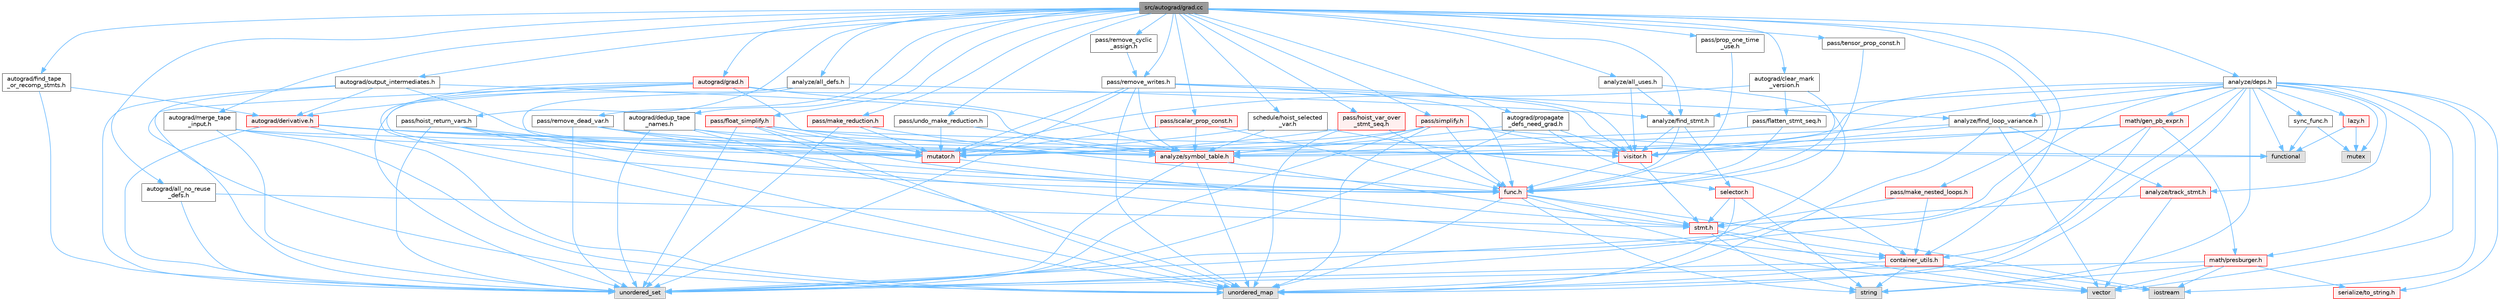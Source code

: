 digraph "src/autograd/grad.cc"
{
 // LATEX_PDF_SIZE
  bgcolor="transparent";
  edge [fontname=Helvetica,fontsize=10,labelfontname=Helvetica,labelfontsize=10];
  node [fontname=Helvetica,fontsize=10,shape=box,height=0.2,width=0.4];
  Node1 [label="src/autograd/grad.cc",height=0.2,width=0.4,color="gray40", fillcolor="grey60", style="filled", fontcolor="black",tooltip=" "];
  Node1 -> Node2 [color="steelblue1",style="solid"];
  Node2 [label="analyze/all_defs.h",height=0.2,width=0.4,color="grey40", fillcolor="white", style="filled",URL="$all__defs_8h.html",tooltip=" "];
  Node2 -> Node3 [color="steelblue1",style="solid"];
  Node3 [label="unordered_set",height=0.2,width=0.4,color="grey60", fillcolor="#E0E0E0", style="filled",tooltip=" "];
  Node2 -> Node4 [color="steelblue1",style="solid"];
  Node4 [label="analyze/find_stmt.h",height=0.2,width=0.4,color="grey40", fillcolor="white", style="filled",URL="$find__stmt_8h.html",tooltip=" "];
  Node4 -> Node5 [color="steelblue1",style="solid"];
  Node5 [label="func.h",height=0.2,width=0.4,color="red", fillcolor="#FFF0F0", style="filled",URL="$func_8h.html",tooltip=" "];
  Node5 -> Node6 [color="steelblue1",style="solid"];
  Node6 [label="iostream",height=0.2,width=0.4,color="grey60", fillcolor="#E0E0E0", style="filled",tooltip=" "];
  Node5 -> Node7 [color="steelblue1",style="solid"];
  Node7 [label="string",height=0.2,width=0.4,color="grey60", fillcolor="#E0E0E0", style="filled",tooltip=" "];
  Node5 -> Node8 [color="steelblue1",style="solid"];
  Node8 [label="unordered_map",height=0.2,width=0.4,color="grey60", fillcolor="#E0E0E0", style="filled",tooltip=" "];
  Node5 -> Node10 [color="steelblue1",style="solid"];
  Node10 [label="vector",height=0.2,width=0.4,color="grey60", fillcolor="#E0E0E0", style="filled",tooltip=" "];
  Node5 -> Node49 [color="steelblue1",style="solid"];
  Node49 [label="stmt.h",height=0.2,width=0.4,color="red", fillcolor="#FFF0F0", style="filled",URL="$stmt_8h.html",tooltip=" "];
  Node49 -> Node7 [color="steelblue1",style="solid"];
  Node49 -> Node10 [color="steelblue1",style="solid"];
  Node49 -> Node33 [color="steelblue1",style="solid"];
  Node33 [label="container_utils.h",height=0.2,width=0.4,color="red", fillcolor="#FFF0F0", style="filled",URL="$container__utils_8h.html",tooltip=" "];
  Node33 -> Node6 [color="steelblue1",style="solid"];
  Node33 -> Node7 [color="steelblue1",style="solid"];
  Node33 -> Node8 [color="steelblue1",style="solid"];
  Node33 -> Node3 [color="steelblue1",style="solid"];
  Node33 -> Node10 [color="steelblue1",style="solid"];
  Node4 -> Node55 [color="steelblue1",style="solid"];
  Node55 [label="selector.h",height=0.2,width=0.4,color="red", fillcolor="#FFF0F0", style="filled",URL="$selector_8h.html",tooltip=" "];
  Node55 -> Node7 [color="steelblue1",style="solid"];
  Node55 -> Node8 [color="steelblue1",style="solid"];
  Node55 -> Node49 [color="steelblue1",style="solid"];
  Node4 -> Node56 [color="steelblue1",style="solid"];
  Node56 [label="visitor.h",height=0.2,width=0.4,color="red", fillcolor="#FFF0F0", style="filled",URL="$visitor_8h.html",tooltip=" "];
  Node56 -> Node5 [color="steelblue1",style="solid"];
  Node56 -> Node49 [color="steelblue1",style="solid"];
  Node2 -> Node33 [color="steelblue1",style="solid"];
  Node1 -> Node61 [color="steelblue1",style="solid"];
  Node61 [label="analyze/all_uses.h",height=0.2,width=0.4,color="grey40", fillcolor="white", style="filled",URL="$all__uses_8h.html",tooltip=" "];
  Node61 -> Node3 [color="steelblue1",style="solid"];
  Node61 -> Node4 [color="steelblue1",style="solid"];
  Node61 -> Node56 [color="steelblue1",style="solid"];
  Node1 -> Node62 [color="steelblue1",style="solid"];
  Node62 [label="analyze/deps.h",height=0.2,width=0.4,color="grey40", fillcolor="white", style="filled",URL="$deps_8h.html",tooltip=" "];
  Node62 -> Node13 [color="steelblue1",style="solid"];
  Node13 [label="functional",height=0.2,width=0.4,color="grey60", fillcolor="#E0E0E0", style="filled",tooltip=" "];
  Node62 -> Node6 [color="steelblue1",style="solid"];
  Node62 -> Node59 [color="steelblue1",style="solid"];
  Node59 [label="mutex",height=0.2,width=0.4,color="grey60", fillcolor="#E0E0E0", style="filled",tooltip=" "];
  Node62 -> Node7 [color="steelblue1",style="solid"];
  Node62 -> Node8 [color="steelblue1",style="solid"];
  Node62 -> Node3 [color="steelblue1",style="solid"];
  Node62 -> Node10 [color="steelblue1",style="solid"];
  Node62 -> Node63 [color="steelblue1",style="solid"];
  Node63 [label="analyze/find_loop_variance.h",height=0.2,width=0.4,color="grey40", fillcolor="white", style="filled",URL="$find__loop__variance_8h.html",tooltip=" "];
  Node63 -> Node8 [color="steelblue1",style="solid"];
  Node63 -> Node10 [color="steelblue1",style="solid"];
  Node63 -> Node64 [color="steelblue1",style="solid"];
  Node64 [label="analyze/symbol_table.h",height=0.2,width=0.4,color="red", fillcolor="#FFF0F0", style="filled",URL="$symbol__table_8h.html",tooltip=" "];
  Node64 -> Node8 [color="steelblue1",style="solid"];
  Node64 -> Node3 [color="steelblue1",style="solid"];
  Node64 -> Node49 [color="steelblue1",style="solid"];
  Node63 -> Node66 [color="steelblue1",style="solid"];
  Node66 [label="analyze/track_stmt.h",height=0.2,width=0.4,color="red", fillcolor="#FFF0F0", style="filled",URL="$track__stmt_8h.html",tooltip=" "];
  Node66 -> Node10 [color="steelblue1",style="solid"];
  Node66 -> Node49 [color="steelblue1",style="solid"];
  Node63 -> Node56 [color="steelblue1",style="solid"];
  Node62 -> Node4 [color="steelblue1",style="solid"];
  Node62 -> Node64 [color="steelblue1",style="solid"];
  Node62 -> Node66 [color="steelblue1",style="solid"];
  Node62 -> Node33 [color="steelblue1",style="solid"];
  Node62 -> Node67 [color="steelblue1",style="solid"];
  Node67 [label="lazy.h",height=0.2,width=0.4,color="red", fillcolor="#FFF0F0", style="filled",URL="$lazy_8h.html",tooltip=" "];
  Node67 -> Node13 [color="steelblue1",style="solid"];
  Node67 -> Node59 [color="steelblue1",style="solid"];
  Node62 -> Node68 [color="steelblue1",style="solid"];
  Node68 [label="math/gen_pb_expr.h",height=0.2,width=0.4,color="red", fillcolor="#FFF0F0", style="filled",URL="$gen__pb__expr_8h.html",tooltip=" "];
  Node68 -> Node8 [color="steelblue1",style="solid"];
  Node68 -> Node3 [color="steelblue1",style="solid"];
  Node68 -> Node64 [color="steelblue1",style="solid"];
  Node68 -> Node70 [color="steelblue1",style="solid"];
  Node70 [label="math/presburger.h",height=0.2,width=0.4,color="red", fillcolor="#FFF0F0", style="filled",URL="$presburger_8h.html",tooltip=" "];
  Node70 -> Node6 [color="steelblue1",style="solid"];
  Node70 -> Node7 [color="steelblue1",style="solid"];
  Node70 -> Node3 [color="steelblue1",style="solid"];
  Node70 -> Node10 [color="steelblue1",style="solid"];
  Node70 -> Node29 [color="steelblue1",style="solid"];
  Node29 [label="serialize/to_string.h",height=0.2,width=0.4,color="red", fillcolor="#FFF0F0", style="filled",URL="$to__string_8h.html",tooltip=" "];
  Node68 -> Node56 [color="steelblue1",style="solid"];
  Node62 -> Node70 [color="steelblue1",style="solid"];
  Node62 -> Node29 [color="steelblue1",style="solid"];
  Node62 -> Node87 [color="steelblue1",style="solid"];
  Node87 [label="sync_func.h",height=0.2,width=0.4,color="grey40", fillcolor="white", style="filled",URL="$sync__func_8h.html",tooltip=" "];
  Node87 -> Node13 [color="steelblue1",style="solid"];
  Node87 -> Node59 [color="steelblue1",style="solid"];
  Node62 -> Node56 [color="steelblue1",style="solid"];
  Node1 -> Node4 [color="steelblue1",style="solid"];
  Node1 -> Node88 [color="steelblue1",style="solid"];
  Node88 [label="autograd/all_no_reuse\l_defs.h",height=0.2,width=0.4,color="grey40", fillcolor="white", style="filled",URL="$all__no__reuse__defs_8h.html",tooltip=" "];
  Node88 -> Node3 [color="steelblue1",style="solid"];
  Node88 -> Node49 [color="steelblue1",style="solid"];
  Node1 -> Node89 [color="steelblue1",style="solid"];
  Node89 [label="autograd/clear_mark\l_version.h",height=0.2,width=0.4,color="grey40", fillcolor="white", style="filled",URL="$clear__mark__version_8h.html",tooltip=" "];
  Node89 -> Node5 [color="steelblue1",style="solid"];
  Node89 -> Node90 [color="steelblue1",style="solid"];
  Node90 [label="mutator.h",height=0.2,width=0.4,color="red", fillcolor="#FFF0F0", style="filled",URL="$mutator_8h.html",tooltip=" "];
  Node90 -> Node49 [color="steelblue1",style="solid"];
  Node89 -> Node91 [color="steelblue1",style="solid"];
  Node91 [label="pass/flatten_stmt_seq.h",height=0.2,width=0.4,color="grey40", fillcolor="white", style="filled",URL="$flatten__stmt__seq_8h.html",tooltip=" "];
  Node91 -> Node5 [color="steelblue1",style="solid"];
  Node91 -> Node90 [color="steelblue1",style="solid"];
  Node1 -> Node92 [color="steelblue1",style="solid"];
  Node92 [label="autograd/dedup_tape\l_names.h",height=0.2,width=0.4,color="grey40", fillcolor="white", style="filled",URL="$dedup__tape__names_8h.html",tooltip=" "];
  Node92 -> Node8 [color="steelblue1",style="solid"];
  Node92 -> Node3 [color="steelblue1",style="solid"];
  Node92 -> Node90 [color="steelblue1",style="solid"];
  Node92 -> Node56 [color="steelblue1",style="solid"];
  Node1 -> Node93 [color="steelblue1",style="solid"];
  Node93 [label="autograd/find_tape\l_or_recomp_stmts.h",height=0.2,width=0.4,color="grey40", fillcolor="white", style="filled",URL="$find__tape__or__recomp__stmts_8h.html",tooltip=" "];
  Node93 -> Node3 [color="steelblue1",style="solid"];
  Node93 -> Node94 [color="steelblue1",style="solid"];
  Node94 [label="autograd/derivative.h",height=0.2,width=0.4,color="red", fillcolor="#FFF0F0", style="filled",URL="$derivative_8h.html",tooltip=" "];
  Node94 -> Node8 [color="steelblue1",style="solid"];
  Node94 -> Node3 [color="steelblue1",style="solid"];
  Node94 -> Node64 [color="steelblue1",style="solid"];
  Node94 -> Node90 [color="steelblue1",style="solid"];
  Node94 -> Node56 [color="steelblue1",style="solid"];
  Node1 -> Node96 [color="steelblue1",style="solid"];
  Node96 [label="autograd/grad.h",height=0.2,width=0.4,color="red", fillcolor="#FFF0F0", style="filled",URL="$grad_8h.html",tooltip=" "];
  Node96 -> Node8 [color="steelblue1",style="solid"];
  Node96 -> Node3 [color="steelblue1",style="solid"];
  Node96 -> Node64 [color="steelblue1",style="solid"];
  Node96 -> Node94 [color="steelblue1",style="solid"];
  Node96 -> Node5 [color="steelblue1",style="solid"];
  Node96 -> Node90 [color="steelblue1",style="solid"];
  Node96 -> Node56 [color="steelblue1",style="solid"];
  Node1 -> Node101 [color="steelblue1",style="solid"];
  Node101 [label="autograd/merge_tape\l_input.h",height=0.2,width=0.4,color="grey40", fillcolor="white", style="filled",URL="$merge__tape__input_8h.html",tooltip=" "];
  Node101 -> Node8 [color="steelblue1",style="solid"];
  Node101 -> Node3 [color="steelblue1",style="solid"];
  Node101 -> Node64 [color="steelblue1",style="solid"];
  Node101 -> Node90 [color="steelblue1",style="solid"];
  Node1 -> Node102 [color="steelblue1",style="solid"];
  Node102 [label="autograd/output_intermediates.h",height=0.2,width=0.4,color="grey40", fillcolor="white", style="filled",URL="$output__intermediates_8h.html",tooltip=" "];
  Node102 -> Node8 [color="steelblue1",style="solid"];
  Node102 -> Node3 [color="steelblue1",style="solid"];
  Node102 -> Node64 [color="steelblue1",style="solid"];
  Node102 -> Node94 [color="steelblue1",style="solid"];
  Node102 -> Node90 [color="steelblue1",style="solid"];
  Node1 -> Node103 [color="steelblue1",style="solid"];
  Node103 [label="autograd/propagate\l_defs_need_grad.h",height=0.2,width=0.4,color="grey40", fillcolor="white", style="filled",URL="$propagate__defs__need__grad_8h.html",tooltip=" "];
  Node103 -> Node3 [color="steelblue1",style="solid"];
  Node103 -> Node64 [color="steelblue1",style="solid"];
  Node103 -> Node33 [color="steelblue1",style="solid"];
  Node103 -> Node56 [color="steelblue1",style="solid"];
  Node1 -> Node33 [color="steelblue1",style="solid"];
  Node1 -> Node104 [color="steelblue1",style="solid"];
  Node104 [label="pass/float_simplify.h",height=0.2,width=0.4,color="red", fillcolor="#FFF0F0", style="filled",URL="$float__simplify_8h.html",tooltip=" "];
  Node104 -> Node13 [color="steelblue1",style="solid"];
  Node104 -> Node8 [color="steelblue1",style="solid"];
  Node104 -> Node3 [color="steelblue1",style="solid"];
  Node104 -> Node64 [color="steelblue1",style="solid"];
  Node104 -> Node5 [color="steelblue1",style="solid"];
  Node104 -> Node90 [color="steelblue1",style="solid"];
  Node1 -> Node106 [color="steelblue1",style="solid"];
  Node106 [label="pass/hoist_return_vars.h",height=0.2,width=0.4,color="grey40", fillcolor="white", style="filled",URL="$hoist__return__vars_8h.html",tooltip=" "];
  Node106 -> Node8 [color="steelblue1",style="solid"];
  Node106 -> Node3 [color="steelblue1",style="solid"];
  Node106 -> Node5 [color="steelblue1",style="solid"];
  Node106 -> Node90 [color="steelblue1",style="solid"];
  Node1 -> Node107 [color="steelblue1",style="solid"];
  Node107 [label="pass/hoist_var_over\l_stmt_seq.h",height=0.2,width=0.4,color="red", fillcolor="#FFF0F0", style="filled",URL="$hoist__var__over__stmt__seq_8h.html",tooltip=" "];
  Node107 -> Node8 [color="steelblue1",style="solid"];
  Node107 -> Node5 [color="steelblue1",style="solid"];
  Node107 -> Node90 [color="steelblue1",style="solid"];
  Node1 -> Node109 [color="steelblue1",style="solid"];
  Node109 [label="pass/make_nested_loops.h",height=0.2,width=0.4,color="red", fillcolor="#FFF0F0", style="filled",URL="$make__nested__loops_8h.html",tooltip=" "];
  Node109 -> Node33 [color="steelblue1",style="solid"];
  Node109 -> Node49 [color="steelblue1",style="solid"];
  Node1 -> Node110 [color="steelblue1",style="solid"];
  Node110 [label="pass/make_reduction.h",height=0.2,width=0.4,color="red", fillcolor="#FFF0F0", style="filled",URL="$make__reduction_8h.html",tooltip=" "];
  Node110 -> Node3 [color="steelblue1",style="solid"];
  Node110 -> Node5 [color="steelblue1",style="solid"];
  Node110 -> Node90 [color="steelblue1",style="solid"];
  Node1 -> Node111 [color="steelblue1",style="solid"];
  Node111 [label="pass/prop_one_time\l_use.h",height=0.2,width=0.4,color="grey40", fillcolor="white", style="filled",URL="$prop__one__time__use_8h.html",tooltip=" "];
  Node111 -> Node5 [color="steelblue1",style="solid"];
  Node1 -> Node112 [color="steelblue1",style="solid"];
  Node112 [label="pass/remove_cyclic\l_assign.h",height=0.2,width=0.4,color="grey40", fillcolor="white", style="filled",URL="$remove__cyclic__assign_8h.html",tooltip=" "];
  Node112 -> Node113 [color="steelblue1",style="solid"];
  Node113 [label="pass/remove_writes.h",height=0.2,width=0.4,color="grey40", fillcolor="white", style="filled",URL="$remove__writes_8h.html",tooltip=" "];
  Node113 -> Node8 [color="steelblue1",style="solid"];
  Node113 -> Node3 [color="steelblue1",style="solid"];
  Node113 -> Node63 [color="steelblue1",style="solid"];
  Node113 -> Node64 [color="steelblue1",style="solid"];
  Node113 -> Node5 [color="steelblue1",style="solid"];
  Node113 -> Node90 [color="steelblue1",style="solid"];
  Node113 -> Node56 [color="steelblue1",style="solid"];
  Node1 -> Node114 [color="steelblue1",style="solid"];
  Node114 [label="pass/remove_dead_var.h",height=0.2,width=0.4,color="grey40", fillcolor="white", style="filled",URL="$remove__dead__var_8h.html",tooltip=" "];
  Node114 -> Node3 [color="steelblue1",style="solid"];
  Node114 -> Node64 [color="steelblue1",style="solid"];
  Node114 -> Node5 [color="steelblue1",style="solid"];
  Node114 -> Node90 [color="steelblue1",style="solid"];
  Node1 -> Node113 [color="steelblue1",style="solid"];
  Node1 -> Node115 [color="steelblue1",style="solid"];
  Node115 [label="pass/scalar_prop_const.h",height=0.2,width=0.4,color="red", fillcolor="#FFF0F0", style="filled",URL="$scalar__prop__const_8h.html",tooltip=" "];
  Node115 -> Node64 [color="steelblue1",style="solid"];
  Node115 -> Node5 [color="steelblue1",style="solid"];
  Node115 -> Node90 [color="steelblue1",style="solid"];
  Node1 -> Node117 [color="steelblue1",style="solid"];
  Node117 [label="pass/simplify.h",height=0.2,width=0.4,color="red", fillcolor="#FFF0F0", style="filled",URL="$simplify_8h.html",tooltip=" "];
  Node117 -> Node13 [color="steelblue1",style="solid"];
  Node117 -> Node8 [color="steelblue1",style="solid"];
  Node117 -> Node3 [color="steelblue1",style="solid"];
  Node117 -> Node64 [color="steelblue1",style="solid"];
  Node117 -> Node5 [color="steelblue1",style="solid"];
  Node117 -> Node90 [color="steelblue1",style="solid"];
  Node117 -> Node56 [color="steelblue1",style="solid"];
  Node1 -> Node128 [color="steelblue1",style="solid"];
  Node128 [label="pass/tensor_prop_const.h",height=0.2,width=0.4,color="grey40", fillcolor="white", style="filled",URL="$tensor__prop__const_8h.html",tooltip=" "];
  Node128 -> Node5 [color="steelblue1",style="solid"];
  Node1 -> Node129 [color="steelblue1",style="solid"];
  Node129 [label="pass/undo_make_reduction.h",height=0.2,width=0.4,color="grey40", fillcolor="white", style="filled",URL="$undo__make__reduction_8h.html",tooltip=" "];
  Node129 -> Node64 [color="steelblue1",style="solid"];
  Node129 -> Node90 [color="steelblue1",style="solid"];
  Node1 -> Node130 [color="steelblue1",style="solid"];
  Node130 [label="schedule/hoist_selected\l_var.h",height=0.2,width=0.4,color="grey40", fillcolor="white", style="filled",URL="$hoist__selected__var_8h.html",tooltip=" "];
  Node130 -> Node64 [color="steelblue1",style="solid"];
  Node130 -> Node90 [color="steelblue1",style="solid"];
  Node130 -> Node55 [color="steelblue1",style="solid"];
}
